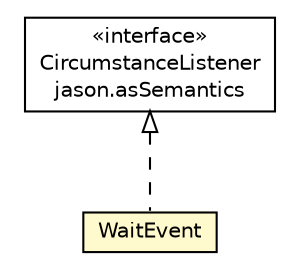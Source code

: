 #!/usr/local/bin/dot
#
# Class diagram 
# Generated by UMLGraph version R5_6 (http://www.umlgraph.org/)
#

digraph G {
	edge [fontname="Helvetica",fontsize=10,labelfontname="Helvetica",labelfontsize=10];
	node [fontname="Helvetica",fontsize=10,shape=plaintext];
	nodesep=0.25;
	ranksep=0.5;
	// jason.asSemantics.CircumstanceListener
	c107873 [label=<<table title="jason.asSemantics.CircumstanceListener" border="0" cellborder="1" cellspacing="0" cellpadding="2" port="p" href="../asSemantics/CircumstanceListener.html">
		<tr><td><table border="0" cellspacing="0" cellpadding="1">
<tr><td align="center" balign="center"> &#171;interface&#187; </td></tr>
<tr><td align="center" balign="center"> CircumstanceListener </td></tr>
<tr><td align="center" balign="center"> jason.asSemantics </td></tr>
		</table></td></tr>
		</table>>, URL="../asSemantics/CircumstanceListener.html", fontname="Helvetica", fontcolor="black", fontsize=10.0];
	// jason.stdlib.wait.WaitEvent
	c108060 [label=<<table title="jason.stdlib.wait.WaitEvent" border="0" cellborder="1" cellspacing="0" cellpadding="2" port="p" bgcolor="lemonChiffon" href="./wait.WaitEvent.html">
		<tr><td><table border="0" cellspacing="0" cellpadding="1">
<tr><td align="center" balign="center"> WaitEvent </td></tr>
		</table></td></tr>
		</table>>, URL="./wait.WaitEvent.html", fontname="Helvetica", fontcolor="black", fontsize=10.0];
	//jason.stdlib.wait.WaitEvent implements jason.asSemantics.CircumstanceListener
	c107873:p -> c108060:p [dir=back,arrowtail=empty,style=dashed];
}

